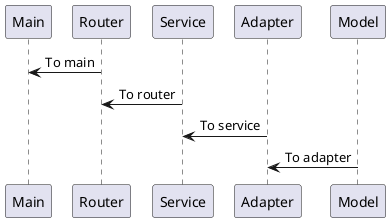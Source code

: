@startuml fp-sequence

participant Main as Main
participant Router as Router
participant Service as Service
participant Adapter as Adapter
participant Model as Model

Router -> Main : To main 
Service -> Router : To router
Adapter -> Service : To service
Model -> Adapter : To adapter

@enduml
